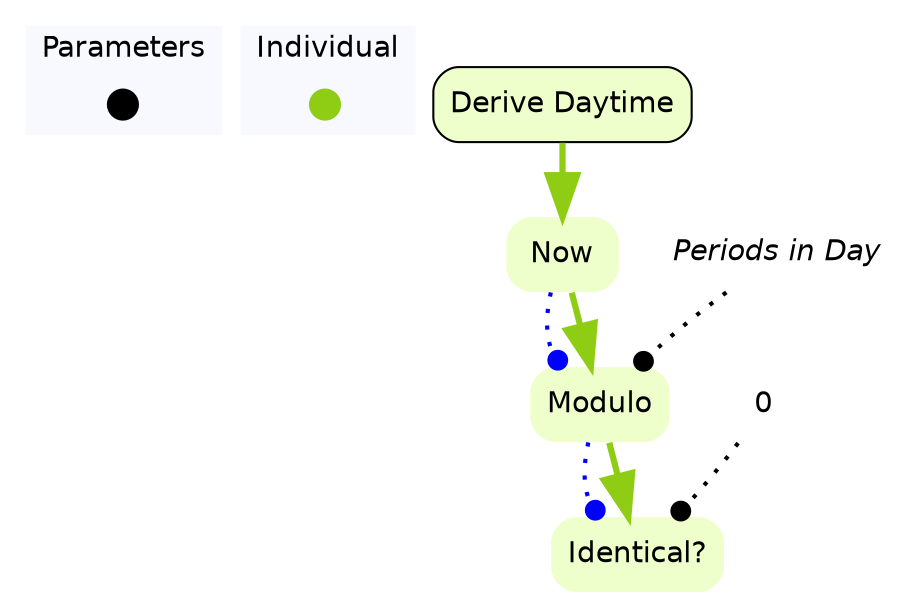 digraph deriveDaytime {

	subgraph clustercontextKey {
		fontname=Helvetica;
		label="Parameters";
		style="filled";
		fillcolor=ghostwhite;
		color=white;
		labeljust=l;
		contextOverview [style=filled,shape=point,fixedsize=true,width=.2,height=.2,fontcolor=white,color="black",label=""];
	}
	subgraph clusterindividualKey {
		fontname=Helvetica;
		nodesep=0.1;
		style="filled";
		fillcolor=ghostwhite;
		label="Individual";
		color=white;
		labeljust=l;
		deriveDaytimeOverview [fontname=Helvetica,style=filled,shape=point,fixedsize=true,width=.2,height=.2,fontcolor=white,color="0.222, 0.9 , 0.8",label="",URL="individual__Overview.svg"];

	}
		tBmodelperiodsinDay [shape=none,fontsize=14,style="filled",fontname=Helvetica,color=none,fillcolor=white,label=<<i>Periods in Day</i>>];

//subgraph clusterderiveDaytime {
	//style=filled;
	//color=white;
	//fillcolor="0.0, 0.0, 0.98";
		deriveDaytime [shape=box,style="rounded,filled",fontname=Helvetica,color=black,fillcolor="0.222, 0.2, 1.0",label="Derive Daytime",URL="individual_deriveDaytime.svg"];
	deriveDaytime ->  now [color="0.222, 0.9 , 0.8",penwidth=3.0,arrowsize=2.0];
		nowModuloPeriodsinDay [shape=none,style="rounded,filled",fontname=Helvetica,color="0.222, 0.2, 1.0",label="Modulo"];
	nowModuloPeriodsinDay ->  nowModuloPeriodsinDayIdenticalZero [color="0.222, 0.9 , 0.8",penwidth=3.0,arrowsize=2.0];
		nowModuloPeriodsinDayIdenticalZero [shape=none,style="rounded,filled",fontname=Helvetica,color="0.222, 0.2, 1.0",label="Identical?"];
		now [shape=none,style="rounded,filled",fontname=Helvetica,color="0.222, 0.2, 1.0",label="Now"];
	now ->  nowModuloPeriodsinDay [color="0.222, 0.9 , 0.8",penwidth=3.0,arrowsize=2.0];
//}
		tBmodelperiodsinDay -> nowModuloPeriodsinDay:ne [style=dotted,arrowhead=dot,color=black,penwidth=2.0];
		now -> nowModuloPeriodsinDay:nw [style=dotted,arrowhead=dot,color=blue,penwidth=2.0];
		nowModuloPeriodsinDay -> nowModuloPeriodsinDayIdenticalZero:nw [style=dotted,arrowhead=dot,color=blue,penwidth=2.0];
	
		importxyxnowModuloPeriodsinDayIdenticalZerofunctionszero1 [fontname=Helvetica,shape=none,label="0"];
		importxyxnowModuloPeriodsinDayIdenticalZerofunctionszero1 -> nowModuloPeriodsinDayIdenticalZero:ne [style=dotted,arrowhead=dot,color=black,penwidth=2.0];
}
